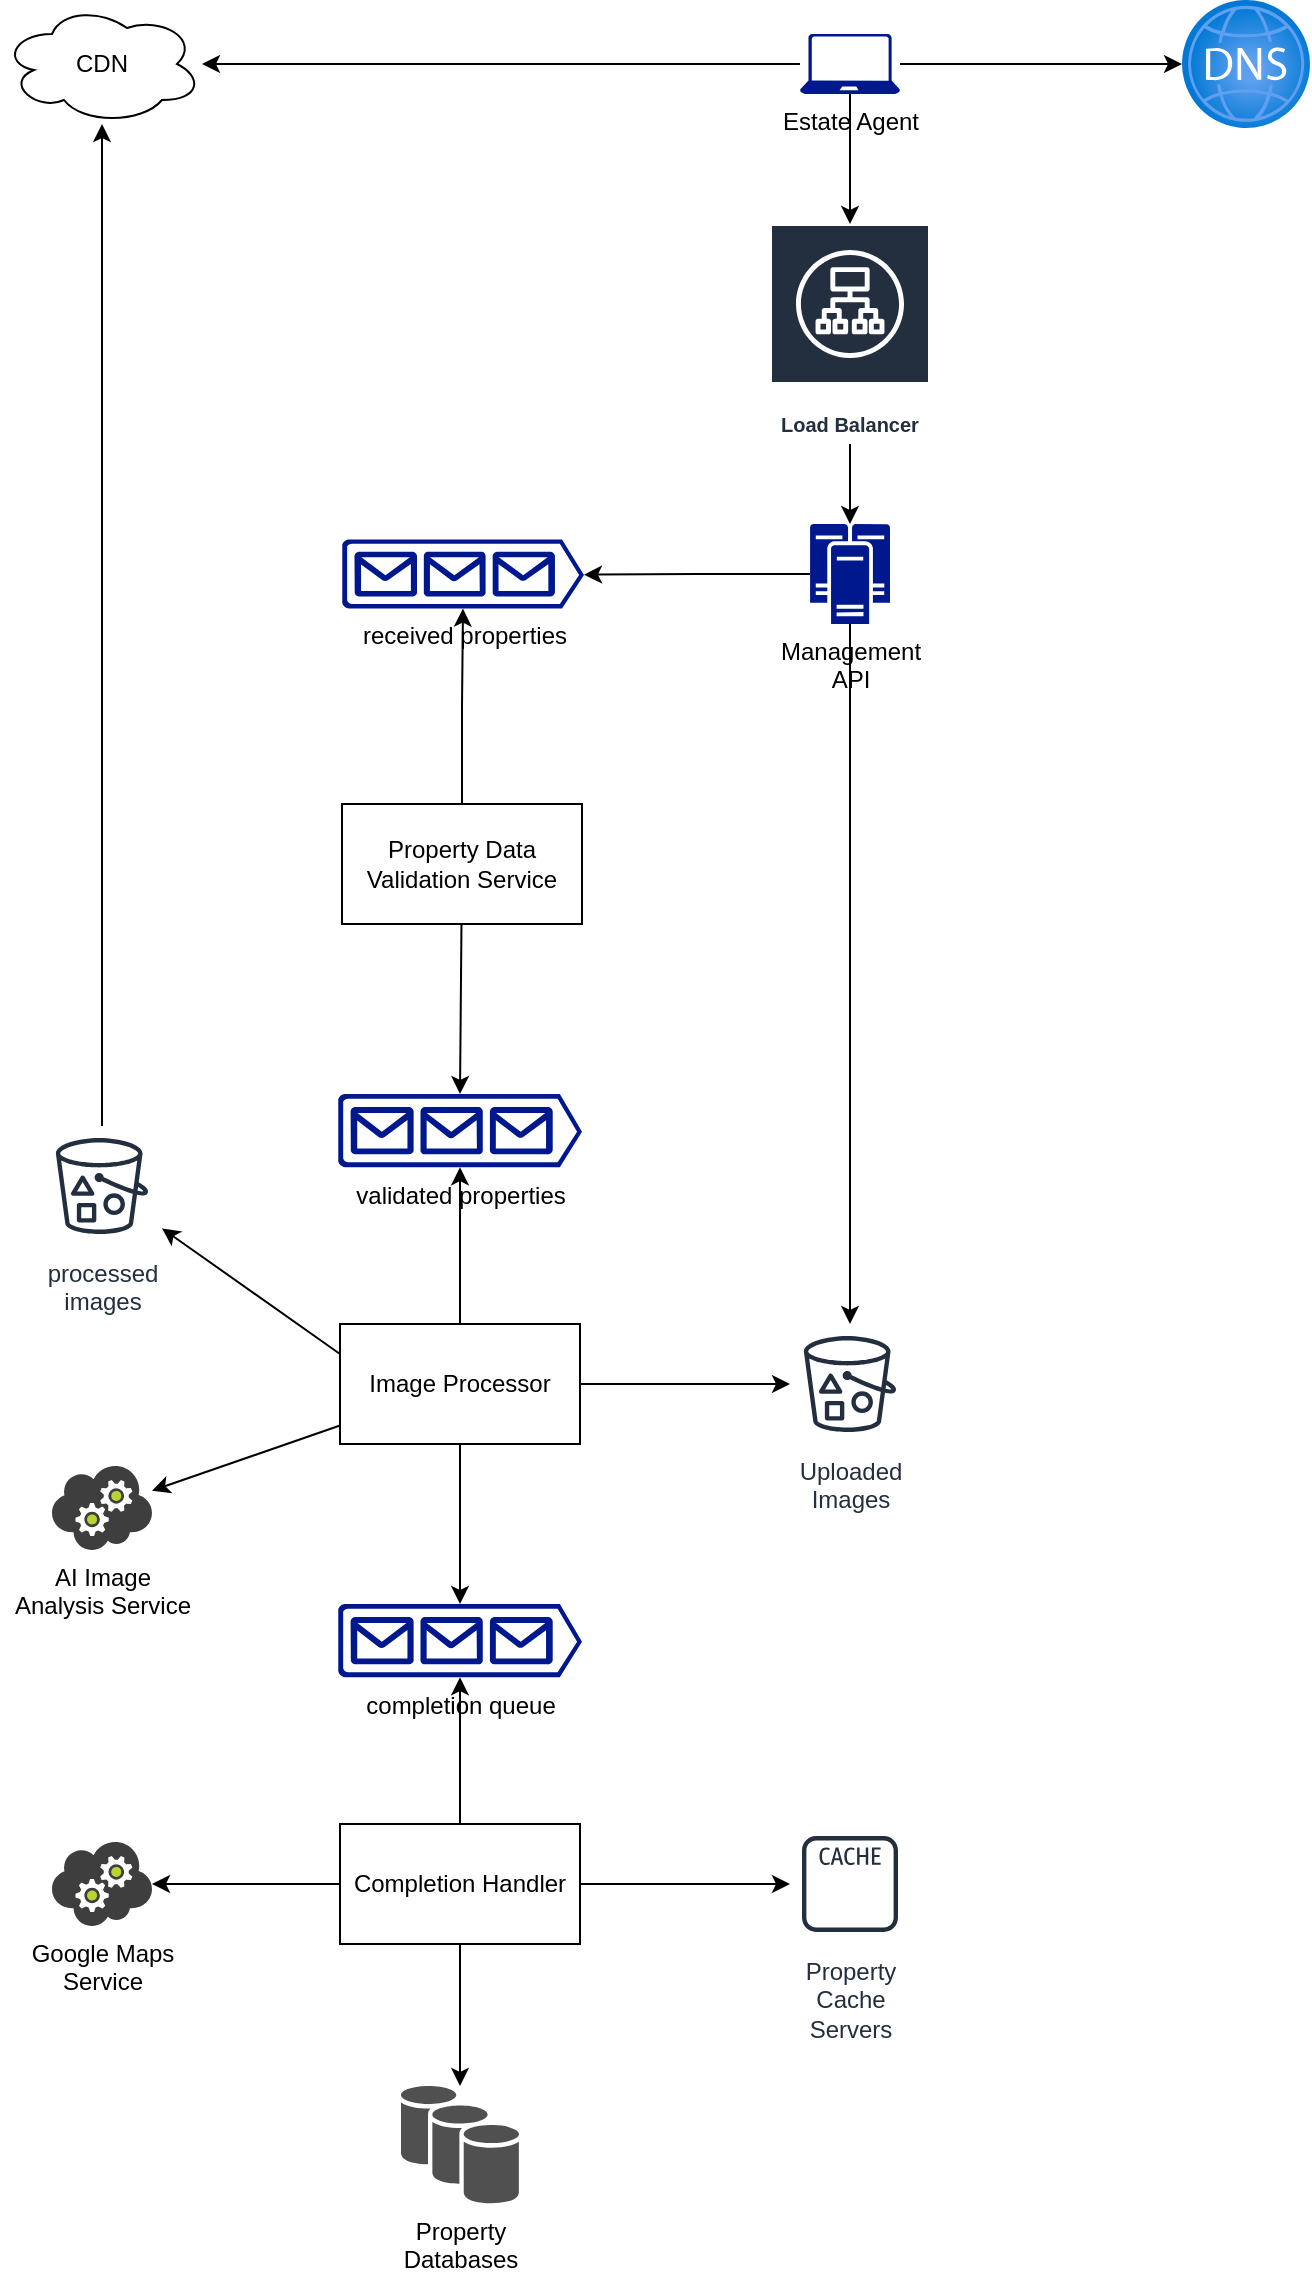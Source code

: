 <mxfile version="24.0.2" type="github" pages="2">
  <diagram id="gefiLhxsp6uJe3kQy--f" name="list property">
    <mxGraphModel dx="1666" dy="785" grid="1" gridSize="10" guides="1" tooltips="1" connect="1" arrows="1" fold="1" page="1" pageScale="1" pageWidth="827" pageHeight="1169" math="0" shadow="0">
      <root>
        <mxCell id="0" />
        <mxCell id="1" parent="0" />
        <mxCell id="QPpBnfvkqHIOZeSmNuLf-6" style="edgeStyle=orthogonalEdgeStyle;rounded=0;orthogonalLoop=1;jettySize=auto;html=1;" parent="1" source="QPpBnfvkqHIOZeSmNuLf-1" target="QPpBnfvkqHIOZeSmNuLf-3" edge="1">
          <mxGeometry relative="1" as="geometry" />
        </mxCell>
        <mxCell id="QPpBnfvkqHIOZeSmNuLf-7" style="edgeStyle=orthogonalEdgeStyle;rounded=0;orthogonalLoop=1;jettySize=auto;html=1;" parent="1" source="QPpBnfvkqHIOZeSmNuLf-1" target="QPpBnfvkqHIOZeSmNuLf-5" edge="1">
          <mxGeometry relative="1" as="geometry" />
        </mxCell>
        <mxCell id="QPpBnfvkqHIOZeSmNuLf-1" value="Estate Agent" style="sketch=0;aspect=fixed;pointerEvents=1;shadow=0;dashed=0;html=1;strokeColor=none;labelPosition=center;verticalLabelPosition=bottom;verticalAlign=top;align=center;fillColor=#00188D;shape=mxgraph.azure.laptop" parent="1" vertex="1">
          <mxGeometry x="499" y="34" width="50" height="30" as="geometry" />
        </mxCell>
        <mxCell id="QPpBnfvkqHIOZeSmNuLf-3" value="CDN" style="ellipse;shape=cloud;whiteSpace=wrap;html=1;align=center;" parent="1" vertex="1">
          <mxGeometry x="100" y="19" width="100" height="60" as="geometry" />
        </mxCell>
        <mxCell id="QPpBnfvkqHIOZeSmNuLf-5" value="" style="image;aspect=fixed;html=1;points=[];align=center;fontSize=12;image=img/lib/azure2/networking/DNS_Zones.svg;" parent="1" vertex="1">
          <mxGeometry x="690" y="17" width="64" height="64" as="geometry" />
        </mxCell>
        <mxCell id="QPpBnfvkqHIOZeSmNuLf-17" style="edgeStyle=orthogonalEdgeStyle;rounded=0;orthogonalLoop=1;jettySize=auto;html=1;" parent="1" source="QPpBnfvkqHIOZeSmNuLf-22" target="QPpBnfvkqHIOZeSmNuLf-15" edge="1">
          <mxGeometry relative="1" as="geometry">
            <mxPoint x="524" y="199" as="sourcePoint" />
          </mxGeometry>
        </mxCell>
        <mxCell id="QPpBnfvkqHIOZeSmNuLf-13" style="edgeStyle=orthogonalEdgeStyle;rounded=0;orthogonalLoop=1;jettySize=auto;html=1;" parent="1" source="QPpBnfvkqHIOZeSmNuLf-1" target="QPpBnfvkqHIOZeSmNuLf-22" edge="1">
          <mxGeometry relative="1" as="geometry">
            <mxPoint x="524" y="149" as="targetPoint" />
          </mxGeometry>
        </mxCell>
        <mxCell id="QPpBnfvkqHIOZeSmNuLf-21" style="edgeStyle=orthogonalEdgeStyle;rounded=0;orthogonalLoop=1;jettySize=auto;html=1;" parent="1" source="QPpBnfvkqHIOZeSmNuLf-15" target="QPpBnfvkqHIOZeSmNuLf-20" edge="1">
          <mxGeometry relative="1" as="geometry" />
        </mxCell>
        <mxCell id="QPpBnfvkqHIOZeSmNuLf-15" value="Management&lt;br&gt;API" style="sketch=0;aspect=fixed;pointerEvents=1;shadow=0;dashed=0;html=1;strokeColor=none;labelPosition=center;verticalLabelPosition=bottom;verticalAlign=top;align=center;fillColor=#00188D;shape=mxgraph.mscae.enterprise.cluster_server" parent="1" vertex="1">
          <mxGeometry x="504" y="279" width="40" height="50" as="geometry" />
        </mxCell>
        <mxCell id="QPpBnfvkqHIOZeSmNuLf-20" value="Uploaded&lt;br&gt;Images" style="sketch=0;outlineConnect=0;fontColor=#232F3E;gradientColor=none;strokeColor=#232F3E;fillColor=#ffffff;dashed=0;verticalLabelPosition=bottom;verticalAlign=top;align=center;html=1;fontSize=12;fontStyle=0;aspect=fixed;shape=mxgraph.aws4.resourceIcon;resIcon=mxgraph.aws4.bucket_with_objects;" parent="1" vertex="1">
          <mxGeometry x="494" y="679" width="60" height="60" as="geometry" />
        </mxCell>
        <mxCell id="QPpBnfvkqHIOZeSmNuLf-22" value="Load Balancer" style="sketch=0;outlineConnect=0;fontColor=#232F3E;gradientColor=none;strokeColor=#ffffff;fillColor=#232F3E;dashed=0;verticalLabelPosition=middle;verticalAlign=bottom;align=center;html=1;whiteSpace=wrap;fontSize=10;fontStyle=1;spacing=3;shape=mxgraph.aws4.productIcon;prIcon=mxgraph.aws4.application_load_balancer;" parent="1" vertex="1">
          <mxGeometry x="484" y="129" width="80" height="110" as="geometry" />
        </mxCell>
        <mxCell id="59krLZsqECckqpki7Z-y-2" value="received properties" style="sketch=0;aspect=fixed;pointerEvents=1;shadow=0;dashed=0;html=1;strokeColor=none;labelPosition=center;verticalLabelPosition=bottom;verticalAlign=top;align=center;fillColor=#00188D;shape=mxgraph.azure.queue_generic" parent="1" vertex="1">
          <mxGeometry x="270" y="286.7" width="121" height="34.6" as="geometry" />
        </mxCell>
        <mxCell id="59krLZsqECckqpki7Z-y-4" style="edgeStyle=orthogonalEdgeStyle;rounded=0;orthogonalLoop=1;jettySize=auto;html=1;entryX=1;entryY=0.51;entryDx=0;entryDy=0;entryPerimeter=0;" parent="1" source="QPpBnfvkqHIOZeSmNuLf-15" target="59krLZsqECckqpki7Z-y-2" edge="1">
          <mxGeometry relative="1" as="geometry" />
        </mxCell>
        <mxCell id="59krLZsqECckqpki7Z-y-10" style="edgeStyle=orthogonalEdgeStyle;rounded=0;orthogonalLoop=1;jettySize=auto;html=1;" parent="1" source="59krLZsqECckqpki7Z-y-7" target="59krLZsqECckqpki7Z-y-2" edge="1">
          <mxGeometry relative="1" as="geometry" />
        </mxCell>
        <mxCell id="59krLZsqECckqpki7Z-y-7" value="Property Data Validation Service" style="rounded=0;whiteSpace=wrap;html=1;" parent="1" vertex="1">
          <mxGeometry x="270" y="419" width="120" height="60" as="geometry" />
        </mxCell>
        <mxCell id="59krLZsqECckqpki7Z-y-13" value="validated properties" style="sketch=0;aspect=fixed;pointerEvents=1;shadow=0;dashed=0;html=1;strokeColor=none;labelPosition=center;verticalLabelPosition=bottom;verticalAlign=top;align=center;fillColor=#00188D;shape=mxgraph.azure.queue_generic" parent="1" vertex="1">
          <mxGeometry x="268" y="564" width="122" height="36.6" as="geometry" />
        </mxCell>
        <mxCell id="59krLZsqECckqpki7Z-y-14" style="rounded=0;orthogonalLoop=1;jettySize=auto;html=1;entryX=0.5;entryY=0;entryDx=0;entryDy=0;entryPerimeter=0;" parent="1" source="59krLZsqECckqpki7Z-y-7" target="59krLZsqECckqpki7Z-y-13" edge="1">
          <mxGeometry relative="1" as="geometry" />
        </mxCell>
        <mxCell id="59krLZsqECckqpki7Z-y-32" style="edgeStyle=orthogonalEdgeStyle;rounded=0;orthogonalLoop=1;jettySize=auto;html=1;" parent="1" source="59krLZsqECckqpki7Z-y-15" target="QPpBnfvkqHIOZeSmNuLf-3" edge="1">
          <mxGeometry relative="1" as="geometry" />
        </mxCell>
        <mxCell id="59krLZsqECckqpki7Z-y-15" value="processed&lt;br&gt;images" style="sketch=0;outlineConnect=0;fontColor=#232F3E;gradientColor=none;strokeColor=#232F3E;fillColor=#ffffff;dashed=0;verticalLabelPosition=bottom;verticalAlign=top;align=center;html=1;fontSize=12;fontStyle=0;aspect=fixed;shape=mxgraph.aws4.resourceIcon;resIcon=mxgraph.aws4.bucket_with_objects;" parent="1" vertex="1">
          <mxGeometry x="120" y="580" width="60" height="60" as="geometry" />
        </mxCell>
        <mxCell id="59krLZsqECckqpki7Z-y-20" style="rounded=0;orthogonalLoop=1;jettySize=auto;html=1;" parent="1" source="59krLZsqECckqpki7Z-y-17" target="QPpBnfvkqHIOZeSmNuLf-20" edge="1">
          <mxGeometry relative="1" as="geometry" />
        </mxCell>
        <mxCell id="59krLZsqECckqpki7Z-y-23" style="rounded=0;orthogonalLoop=1;jettySize=auto;html=1;exitX=0;exitY=0.25;exitDx=0;exitDy=0;" parent="1" source="59krLZsqECckqpki7Z-y-17" target="59krLZsqECckqpki7Z-y-15" edge="1">
          <mxGeometry relative="1" as="geometry" />
        </mxCell>
        <mxCell id="Dm5knrUofMF7wtEDtV-R-2" style="rounded=0;orthogonalLoop=1;jettySize=auto;html=1;" parent="1" source="59krLZsqECckqpki7Z-y-17" target="Dm5knrUofMF7wtEDtV-R-1" edge="1">
          <mxGeometry relative="1" as="geometry" />
        </mxCell>
        <mxCell id="59krLZsqECckqpki7Z-y-17" value="Image Processor" style="rounded=0;whiteSpace=wrap;html=1;" parent="1" vertex="1">
          <mxGeometry x="269" y="679" width="120" height="60" as="geometry" />
        </mxCell>
        <mxCell id="59krLZsqECckqpki7Z-y-18" style="edgeStyle=orthogonalEdgeStyle;rounded=0;orthogonalLoop=1;jettySize=auto;html=1;entryX=0.5;entryY=1;entryDx=0;entryDy=0;entryPerimeter=0;" parent="1" source="59krLZsqECckqpki7Z-y-17" target="59krLZsqECckqpki7Z-y-13" edge="1">
          <mxGeometry relative="1" as="geometry" />
        </mxCell>
        <mxCell id="59krLZsqECckqpki7Z-y-21" value="completion queue" style="sketch=0;aspect=fixed;pointerEvents=1;shadow=0;dashed=0;html=1;strokeColor=none;labelPosition=center;verticalLabelPosition=bottom;verticalAlign=top;align=center;fillColor=#00188D;shape=mxgraph.azure.queue_generic" parent="1" vertex="1">
          <mxGeometry x="268" y="819" width="122" height="36.6" as="geometry" />
        </mxCell>
        <mxCell id="59krLZsqECckqpki7Z-y-22" style="edgeStyle=orthogonalEdgeStyle;rounded=0;orthogonalLoop=1;jettySize=auto;html=1;entryX=0.5;entryY=0;entryDx=0;entryDy=0;entryPerimeter=0;" parent="1" source="59krLZsqECckqpki7Z-y-17" target="59krLZsqECckqpki7Z-y-21" edge="1">
          <mxGeometry relative="1" as="geometry" />
        </mxCell>
        <mxCell id="59krLZsqECckqpki7Z-y-25" value="Property&lt;br&gt;Cache&lt;br&gt;Servers" style="sketch=0;outlineConnect=0;fontColor=#232F3E;gradientColor=none;strokeColor=#232F3E;fillColor=#ffffff;dashed=0;verticalLabelPosition=bottom;verticalAlign=top;align=center;html=1;fontSize=12;fontStyle=0;aspect=fixed;shape=mxgraph.aws4.resourceIcon;resIcon=mxgraph.aws4.cache_node;" parent="1" vertex="1">
          <mxGeometry x="494" y="929" width="60" height="60" as="geometry" />
        </mxCell>
        <mxCell id="59krLZsqECckqpki7Z-y-28" style="edgeStyle=orthogonalEdgeStyle;rounded=0;orthogonalLoop=1;jettySize=auto;html=1;" parent="1" source="59krLZsqECckqpki7Z-y-26" target="59krLZsqECckqpki7Z-y-25" edge="1">
          <mxGeometry relative="1" as="geometry" />
        </mxCell>
        <mxCell id="59krLZsqECckqpki7Z-y-29" style="edgeStyle=orthogonalEdgeStyle;rounded=0;orthogonalLoop=1;jettySize=auto;html=1;" parent="1" source="59krLZsqECckqpki7Z-y-26" target="59krLZsqECckqpki7Z-y-30" edge="1">
          <mxGeometry relative="1" as="geometry">
            <mxPoint x="329" y="1069" as="targetPoint" />
          </mxGeometry>
        </mxCell>
        <mxCell id="59krLZsqECckqpki7Z-y-38" style="edgeStyle=orthogonalEdgeStyle;rounded=0;orthogonalLoop=1;jettySize=auto;html=1;" parent="1" source="59krLZsqECckqpki7Z-y-26" target="59krLZsqECckqpki7Z-y-37" edge="1">
          <mxGeometry relative="1" as="geometry" />
        </mxCell>
        <mxCell id="59krLZsqECckqpki7Z-y-26" value="Completion Handler" style="rounded=0;whiteSpace=wrap;html=1;" parent="1" vertex="1">
          <mxGeometry x="269" y="929" width="120" height="60" as="geometry" />
        </mxCell>
        <mxCell id="59krLZsqECckqpki7Z-y-27" style="edgeStyle=orthogonalEdgeStyle;rounded=0;orthogonalLoop=1;jettySize=auto;html=1;entryX=0.5;entryY=1;entryDx=0;entryDy=0;entryPerimeter=0;" parent="1" source="59krLZsqECckqpki7Z-y-26" target="59krLZsqECckqpki7Z-y-21" edge="1">
          <mxGeometry relative="1" as="geometry" />
        </mxCell>
        <mxCell id="59krLZsqECckqpki7Z-y-30" value="Property&lt;br&gt;Databases" style="sketch=0;shadow=0;dashed=0;html=1;strokeColor=none;fillColor=#505050;labelPosition=center;verticalLabelPosition=bottom;verticalAlign=top;outlineConnect=0;align=center;shape=mxgraph.office.databases.database_availability_group;" parent="1" vertex="1">
          <mxGeometry x="299.5" y="1060" width="59" height="59" as="geometry" />
        </mxCell>
        <mxCell id="59krLZsqECckqpki7Z-y-37" value="Google Maps&lt;br&gt;Service" style="image;sketch=0;aspect=fixed;html=1;points=[];align=center;fontSize=12;image=img/lib/mscae/Cloud_Service.svg;" parent="1" vertex="1">
          <mxGeometry x="125" y="938" width="50" height="42" as="geometry" />
        </mxCell>
        <mxCell id="Dm5knrUofMF7wtEDtV-R-1" value="AI Image&lt;br&gt;Analysis Service" style="image;sketch=0;aspect=fixed;html=1;points=[];align=center;fontSize=12;image=img/lib/mscae/Cloud_Service.svg;" parent="1" vertex="1">
          <mxGeometry x="125" y="750" width="50" height="42" as="geometry" />
        </mxCell>
      </root>
    </mxGraphModel>
  </diagram>
  <diagram name="search property" id="4BHvYEgCLGeQkOeolfoG">
    <mxGraphModel dx="1666" dy="785" grid="1" gridSize="10" guides="1" tooltips="1" connect="1" arrows="1" fold="1" page="1" pageScale="1" pageWidth="827" pageHeight="1169" math="0" shadow="0">
      <root>
        <mxCell id="0" />
        <mxCell id="1" parent="0" />
        <mxCell id="abfQ2oCoB_8d-9mrjrHR-6" style="edgeStyle=orthogonalEdgeStyle;rounded=0;orthogonalLoop=1;jettySize=auto;html=1;" edge="1" parent="1" source="sSime9qzy4eavTNBbaXQ-13" target="abfQ2oCoB_8d-9mrjrHR-1">
          <mxGeometry relative="1" as="geometry" />
        </mxCell>
        <mxCell id="abfQ2oCoB_8d-9mrjrHR-7" style="edgeStyle=orthogonalEdgeStyle;rounded=0;orthogonalLoop=1;jettySize=auto;html=1;" edge="1" parent="1" source="sSime9qzy4eavTNBbaXQ-13" target="abfQ2oCoB_8d-9mrjrHR-2">
          <mxGeometry relative="1" as="geometry" />
        </mxCell>
        <mxCell id="abfQ2oCoB_8d-9mrjrHR-8" style="edgeStyle=orthogonalEdgeStyle;rounded=0;orthogonalLoop=1;jettySize=auto;html=1;" edge="1" parent="1" source="sSime9qzy4eavTNBbaXQ-13" target="zsL3Dnd2-GXYHZYfqNPw-2">
          <mxGeometry relative="1" as="geometry" />
        </mxCell>
        <mxCell id="sSime9qzy4eavTNBbaXQ-13" value="Buyer/&lt;br&gt;Renter" style="sketch=0;aspect=fixed;pointerEvents=1;shadow=0;dashed=0;html=1;strokeColor=none;labelPosition=center;verticalLabelPosition=bottom;verticalAlign=top;align=center;fillColor=#00188D;shape=mxgraph.azure.laptop" vertex="1" parent="1">
          <mxGeometry x="304" y="137" width="50" height="30" as="geometry" />
        </mxCell>
        <mxCell id="UrpVFhDAxU7JcoKZ0HAC-2" style="edgeStyle=orthogonalEdgeStyle;rounded=0;orthogonalLoop=1;jettySize=auto;html=1;" edge="1" parent="1" source="zsL3Dnd2-GXYHZYfqNPw-1" target="UrpVFhDAxU7JcoKZ0HAC-1">
          <mxGeometry relative="1" as="geometry" />
        </mxCell>
        <mxCell id="GJ6jKN87m-i0rrffg3H5-2" style="edgeStyle=orthogonalEdgeStyle;rounded=0;orthogonalLoop=1;jettySize=auto;html=1;" edge="1" parent="1" source="zsL3Dnd2-GXYHZYfqNPw-1" target="GJ6jKN87m-i0rrffg3H5-1">
          <mxGeometry relative="1" as="geometry" />
        </mxCell>
        <mxCell id="GJ6jKN87m-i0rrffg3H5-5" style="rounded=0;orthogonalLoop=1;jettySize=auto;html=1;" edge="1" parent="1" source="zsL3Dnd2-GXYHZYfqNPw-1" target="GJ6jKN87m-i0rrffg3H5-4">
          <mxGeometry relative="1" as="geometry" />
        </mxCell>
        <mxCell id="zsL3Dnd2-GXYHZYfqNPw-1" value="Web Servers" style="sketch=0;aspect=fixed;pointerEvents=1;shadow=0;dashed=0;html=1;strokeColor=none;labelPosition=center;verticalLabelPosition=bottom;verticalAlign=top;align=center;fillColor=#00188D;shape=mxgraph.mscae.enterprise.cluster_server" vertex="1" parent="1">
          <mxGeometry x="309" y="441" width="40" height="50" as="geometry" />
        </mxCell>
        <mxCell id="g71RT2TsE_c13WxSntCe-4" style="edgeStyle=orthogonalEdgeStyle;rounded=0;orthogonalLoop=1;jettySize=auto;html=1;" edge="1" parent="1" source="zsL3Dnd2-GXYHZYfqNPw-2" target="zsL3Dnd2-GXYHZYfqNPw-1">
          <mxGeometry relative="1" as="geometry" />
        </mxCell>
        <mxCell id="zsL3Dnd2-GXYHZYfqNPw-2" value="Load Balancer" style="sketch=0;outlineConnect=0;fontColor=#232F3E;gradientColor=none;strokeColor=#ffffff;fillColor=#232F3E;dashed=0;verticalLabelPosition=middle;verticalAlign=bottom;align=center;html=1;whiteSpace=wrap;fontSize=10;fontStyle=1;spacing=3;shape=mxgraph.aws4.productIcon;prIcon=mxgraph.aws4.application_load_balancer;" vertex="1" parent="1">
          <mxGeometry x="289" y="261" width="80" height="110" as="geometry" />
        </mxCell>
        <mxCell id="zsL3Dnd2-GXYHZYfqNPw-3" value="Property&lt;br&gt;Databases" style="sketch=0;shadow=0;dashed=0;html=1;strokeColor=none;fillColor=#505050;labelPosition=center;verticalLabelPosition=bottom;verticalAlign=top;outlineConnect=0;align=center;shape=mxgraph.office.databases.database_availability_group;" vertex="1" parent="1">
          <mxGeometry x="699" y="437" width="59" height="59" as="geometry" />
        </mxCell>
        <mxCell id="abfQ2oCoB_8d-9mrjrHR-1" value="CDN" style="ellipse;shape=cloud;whiteSpace=wrap;html=1;align=center;" vertex="1" parent="1">
          <mxGeometry x="69" y="122" width="100" height="60" as="geometry" />
        </mxCell>
        <mxCell id="abfQ2oCoB_8d-9mrjrHR-2" value="" style="image;aspect=fixed;html=1;points=[];align=center;fontSize=12;image=img/lib/azure2/networking/DNS_Zones.svg;" vertex="1" parent="1">
          <mxGeometry x="509" y="120" width="64" height="64" as="geometry" />
        </mxCell>
        <mxCell id="UrpVFhDAxU7JcoKZ0HAC-1" value="Google Maps&lt;br&gt;Service" style="image;sketch=0;aspect=fixed;html=1;points=[];align=center;fontSize=12;image=img/lib/mscae/Cloud_Service.svg;" vertex="1" parent="1">
          <mxGeometry x="94" y="445" width="50" height="42" as="geometry" />
        </mxCell>
        <mxCell id="GJ6jKN87m-i0rrffg3H5-3" style="edgeStyle=orthogonalEdgeStyle;rounded=0;orthogonalLoop=1;jettySize=auto;html=1;" edge="1" parent="1" source="GJ6jKN87m-i0rrffg3H5-1" target="zsL3Dnd2-GXYHZYfqNPw-3">
          <mxGeometry relative="1" as="geometry" />
        </mxCell>
        <mxCell id="GJ6jKN87m-i0rrffg3H5-1" value="Property&lt;br&gt;Cache&lt;br&gt;Servers" style="sketch=0;outlineConnect=0;fontColor=#232F3E;gradientColor=none;strokeColor=#232F3E;fillColor=#ffffff;dashed=0;verticalLabelPosition=bottom;verticalAlign=top;align=center;html=1;fontSize=12;fontStyle=0;aspect=fixed;shape=mxgraph.aws4.resourceIcon;resIcon=mxgraph.aws4.cache_node;" vertex="1" parent="1">
          <mxGeometry x="511" y="436" width="60" height="60" as="geometry" />
        </mxCell>
        <mxCell id="GJ6jKN87m-i0rrffg3H5-7" style="edgeStyle=orthogonalEdgeStyle;rounded=0;orthogonalLoop=1;jettySize=auto;html=1;" edge="1" parent="1" source="GJ6jKN87m-i0rrffg3H5-4" target="GJ6jKN87m-i0rrffg3H5-6">
          <mxGeometry relative="1" as="geometry" />
        </mxCell>
        <mxCell id="GJ6jKN87m-i0rrffg3H5-4" value="Agent&lt;br&gt;Cache&lt;br&gt;Servers" style="sketch=0;outlineConnect=0;fontColor=#232F3E;gradientColor=none;strokeColor=#232F3E;fillColor=#ffffff;dashed=0;verticalLabelPosition=bottom;verticalAlign=top;align=center;html=1;fontSize=12;fontStyle=0;aspect=fixed;shape=mxgraph.aws4.resourceIcon;resIcon=mxgraph.aws4.cache_node;" vertex="1" parent="1">
          <mxGeometry x="511" y="596" width="60" height="60" as="geometry" />
        </mxCell>
        <mxCell id="GJ6jKN87m-i0rrffg3H5-6" value="Agent&lt;br&gt;Databases" style="sketch=0;shadow=0;dashed=0;html=1;strokeColor=none;fillColor=#505050;labelPosition=center;verticalLabelPosition=bottom;verticalAlign=top;outlineConnect=0;align=center;shape=mxgraph.office.databases.database_availability_group;" vertex="1" parent="1">
          <mxGeometry x="699" y="596" width="59" height="59" as="geometry" />
        </mxCell>
      </root>
    </mxGraphModel>
  </diagram>
</mxfile>
